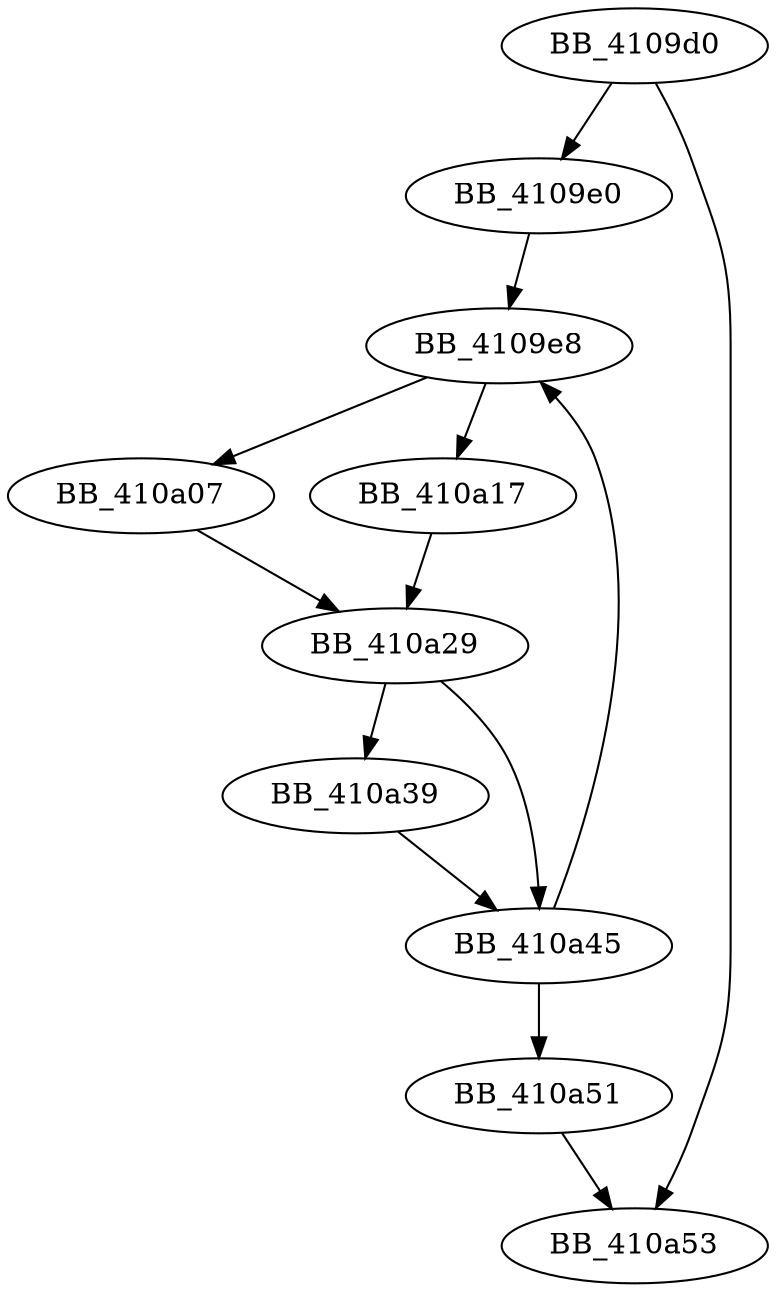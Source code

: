 DiGraph sub_4109D0{
BB_4109d0->BB_4109e0
BB_4109d0->BB_410a53
BB_4109e0->BB_4109e8
BB_4109e8->BB_410a07
BB_4109e8->BB_410a17
BB_410a07->BB_410a29
BB_410a17->BB_410a29
BB_410a29->BB_410a39
BB_410a29->BB_410a45
BB_410a39->BB_410a45
BB_410a45->BB_4109e8
BB_410a45->BB_410a51
BB_410a51->BB_410a53
}
